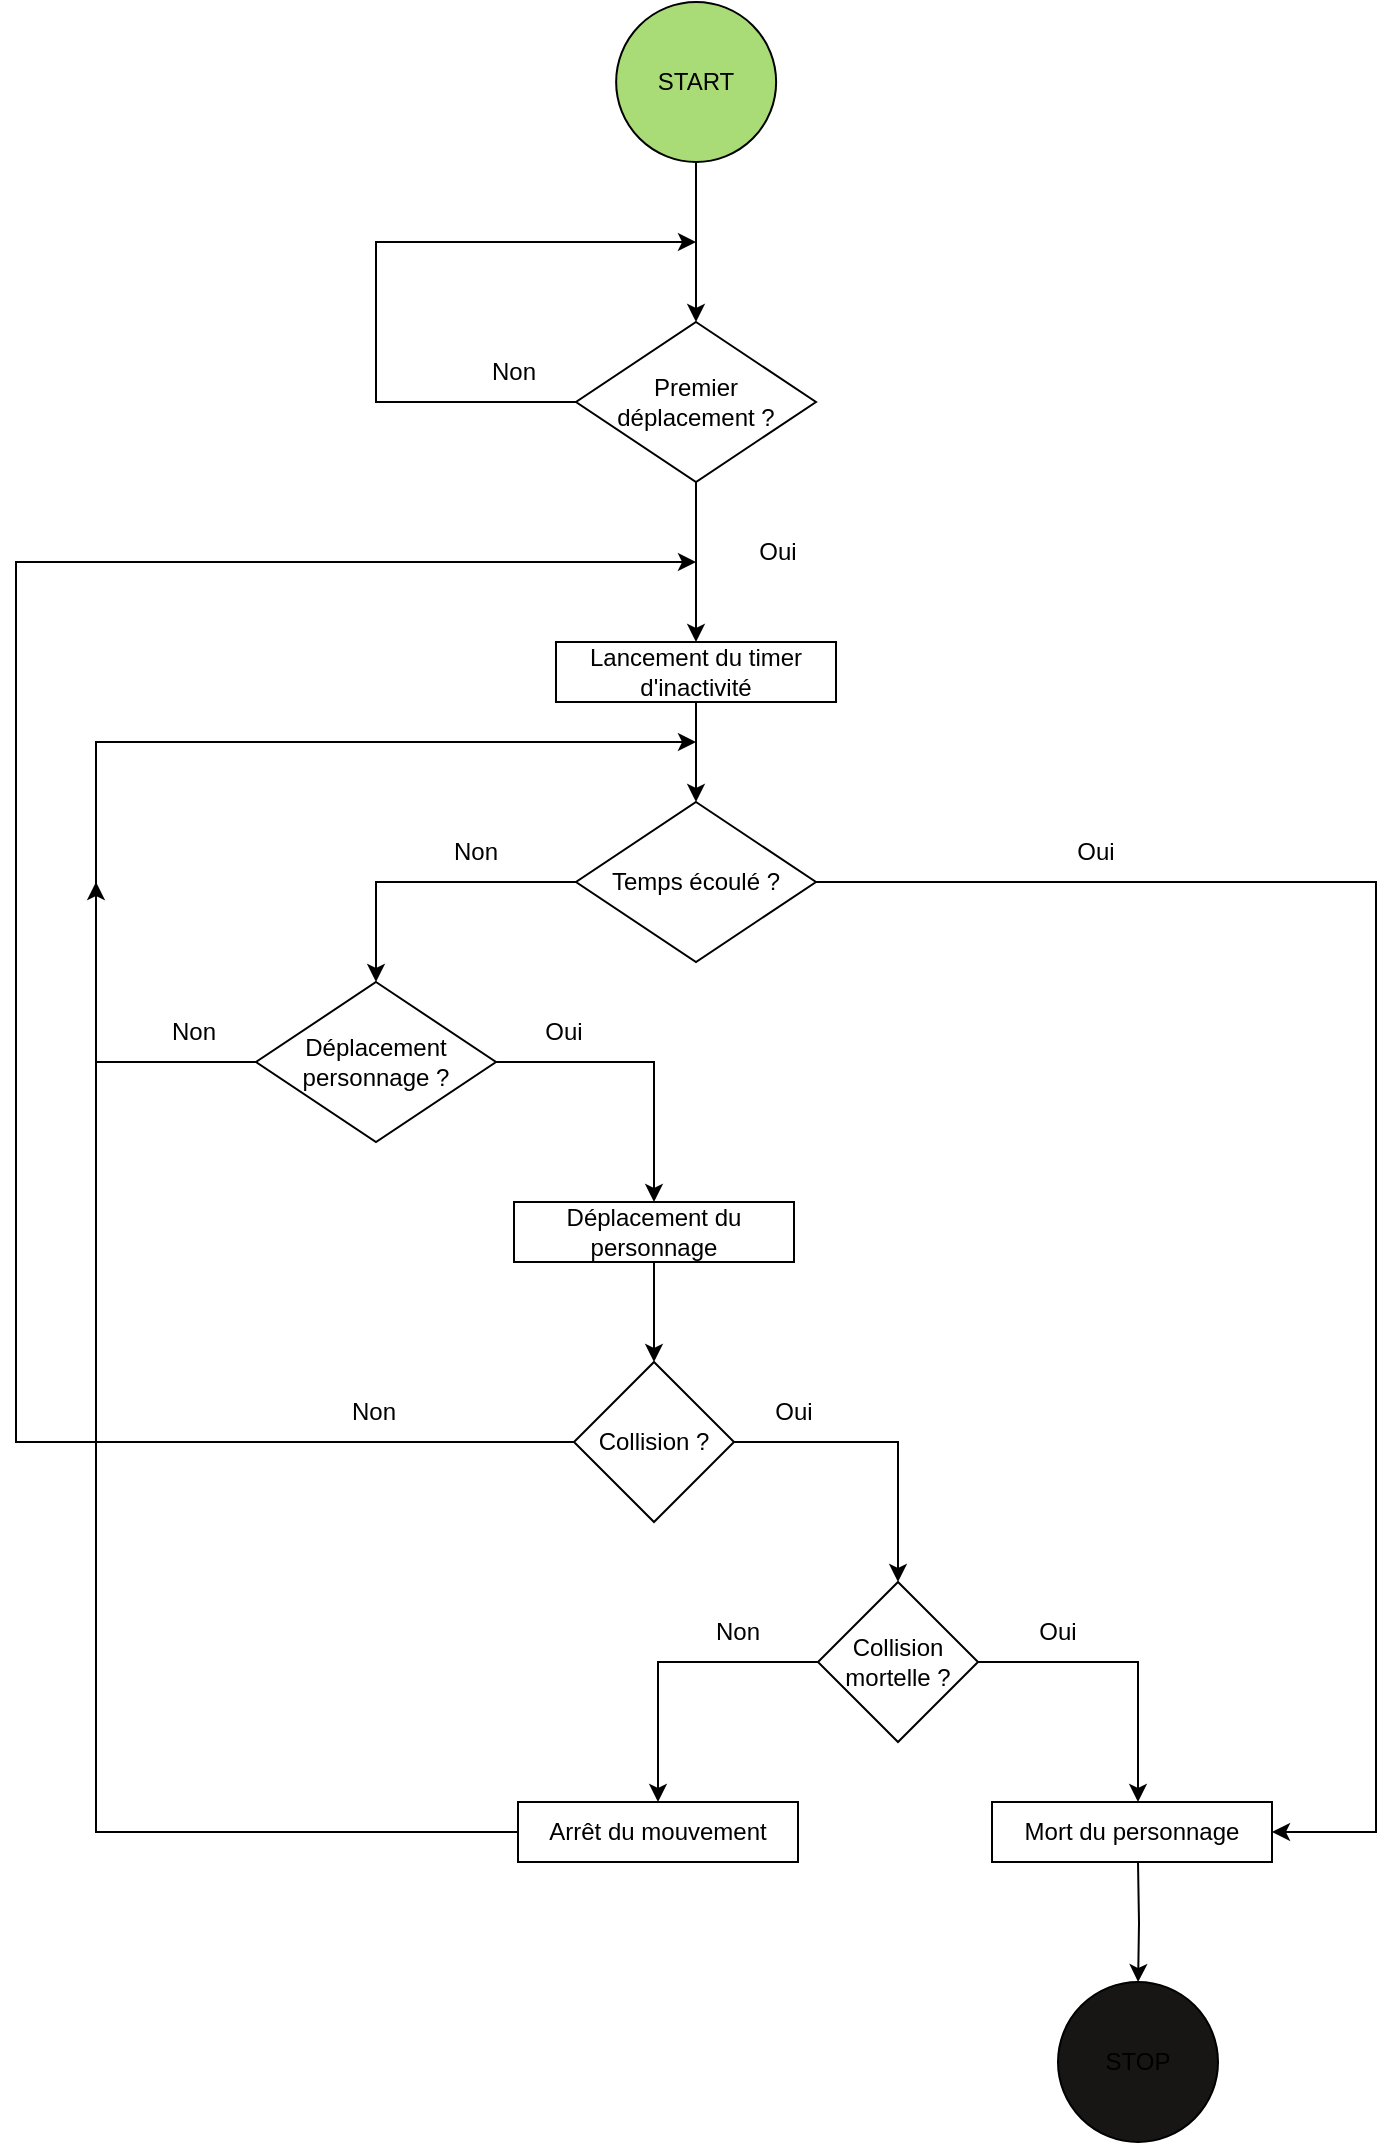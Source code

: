 <mxfile version="22.0.3" type="device">
  <diagram name="Crossy Road Activity Diagram" id="mzTvzYQNDdbLBxiP-pPE">
    <mxGraphModel dx="5050" dy="2484" grid="1" gridSize="10" guides="1" tooltips="1" connect="1" arrows="1" fold="1" page="1" pageScale="1" pageWidth="850" pageHeight="1100" math="0" shadow="0">
      <root>
        <mxCell id="0" />
        <mxCell id="1" parent="0" />
        <mxCell id="2" value="START" style="ellipse;whiteSpace=wrap;html=1;fillColor=#a9dc76;" parent="1" vertex="1" connectable="0">
          <mxGeometry x="-459.93" y="40" width="80" height="80" as="geometry" />
        </mxCell>
        <mxCell id="NTshPpQ2DxGWxjFmysOy-50" style="edgeStyle=orthogonalEdgeStyle;rounded=0;orthogonalLoop=1;jettySize=auto;html=1;exitX=0.5;exitY=1;exitDx=0;exitDy=0;entryX=0.5;entryY=0;entryDx=0;entryDy=0;" parent="1" source="NTshPpQ2DxGWxjFmysOy-18" target="SOC8IXd18K2EN3CSP1b0-2" edge="1">
          <mxGeometry relative="1" as="geometry">
            <mxPoint x="-401" y="700" as="targetPoint" />
          </mxGeometry>
        </mxCell>
        <mxCell id="NTshPpQ2DxGWxjFmysOy-18" value="Déplacement du personnage" style="text;whiteSpace=wrap;strokeColor=default;align=center;verticalAlign=middle;" parent="1" vertex="1">
          <mxGeometry x="-511" y="640" width="140" height="30" as="geometry" />
        </mxCell>
        <mxCell id="NTshPpQ2DxGWxjFmysOy-51" style="edgeStyle=orthogonalEdgeStyle;rounded=0;orthogonalLoop=1;jettySize=auto;html=1;exitX=0;exitY=0.5;exitDx=0;exitDy=0;entryX=0.5;entryY=0;entryDx=0;entryDy=0;" parent="1" target="NTshPpQ2DxGWxjFmysOy-37" edge="1">
          <mxGeometry relative="1" as="geometry">
            <mxPoint x="-359" y="870" as="sourcePoint" />
            <mxPoint x="-439" y="920" as="targetPoint" />
            <Array as="points">
              <mxPoint x="-439" y="870" />
            </Array>
          </mxGeometry>
        </mxCell>
        <mxCell id="NTshPpQ2DxGWxjFmysOy-53" style="edgeStyle=orthogonalEdgeStyle;rounded=0;orthogonalLoop=1;jettySize=auto;html=1;exitX=1;exitY=0.5;exitDx=0;exitDy=0;entryX=0.5;entryY=0;entryDx=0;entryDy=0;" parent="1" edge="1">
          <mxGeometry relative="1" as="geometry">
            <mxPoint x="-279" y="870" as="sourcePoint" />
            <mxPoint x="-199" y="940" as="targetPoint" />
            <Array as="points">
              <mxPoint x="-199" y="870" />
            </Array>
          </mxGeometry>
        </mxCell>
        <mxCell id="NTshPpQ2DxGWxjFmysOy-31" value="Collision mortelle ?" style="rhombus;whiteSpace=wrap;html=1;" parent="1" vertex="1">
          <mxGeometry x="-359" y="830" width="80" height="80" as="geometry" />
        </mxCell>
        <mxCell id="SOC8IXd18K2EN3CSP1b0-16" style="edgeStyle=orthogonalEdgeStyle;rounded=0;orthogonalLoop=1;jettySize=auto;html=1;exitX=0.5;exitY=1;exitDx=0;exitDy=0;" parent="1" edge="1">
          <mxGeometry relative="1" as="geometry">
            <mxPoint x="-198.947" y="1030" as="targetPoint" />
            <mxPoint x="-199" y="970" as="sourcePoint" />
          </mxGeometry>
        </mxCell>
        <mxCell id="NTshPpQ2DxGWxjFmysOy-33" value="Mort du personnage" style="text;whiteSpace=wrap;strokeColor=default;align=center;verticalAlign=middle;" parent="1" vertex="1">
          <mxGeometry x="-272" y="940" width="140" height="30" as="geometry" />
        </mxCell>
        <mxCell id="SOC8IXd18K2EN3CSP1b0-14" style="edgeStyle=orthogonalEdgeStyle;rounded=0;orthogonalLoop=1;jettySize=auto;html=1;exitX=0;exitY=0.5;exitDx=0;exitDy=0;" parent="1" source="NTshPpQ2DxGWxjFmysOy-37" edge="1">
          <mxGeometry relative="1" as="geometry">
            <mxPoint x="-720" y="480" as="targetPoint" />
            <Array as="points">
              <mxPoint x="-720" y="955" />
              <mxPoint x="-720" y="760" />
            </Array>
          </mxGeometry>
        </mxCell>
        <mxCell id="NTshPpQ2DxGWxjFmysOy-37" value="Arrêt du mouvement" style="text;whiteSpace=wrap;strokeColor=default;align=center;verticalAlign=middle;" parent="1" vertex="1">
          <mxGeometry x="-509" y="940" width="140" height="30" as="geometry" />
        </mxCell>
        <mxCell id="SOC8IXd18K2EN3CSP1b0-3" style="edgeStyle=orthogonalEdgeStyle;rounded=0;orthogonalLoop=1;jettySize=auto;html=1;exitX=1;exitY=0.5;exitDx=0;exitDy=0;entryX=0.5;entryY=0;entryDx=0;entryDy=0;" parent="1" source="SOC8IXd18K2EN3CSP1b0-2" target="NTshPpQ2DxGWxjFmysOy-31" edge="1">
          <mxGeometry relative="1" as="geometry" />
        </mxCell>
        <mxCell id="QPq4RUjLhZW1vZ7lkCmQ-19" style="edgeStyle=orthogonalEdgeStyle;rounded=0;orthogonalLoop=1;jettySize=auto;html=1;exitX=0;exitY=0.5;exitDx=0;exitDy=0;" parent="1" source="SOC8IXd18K2EN3CSP1b0-2" edge="1">
          <mxGeometry relative="1" as="geometry">
            <mxPoint x="-420" y="320" as="targetPoint" />
            <Array as="points">
              <mxPoint x="-760" y="760" />
              <mxPoint x="-760" y="320" />
              <mxPoint x="-420" y="320" />
            </Array>
          </mxGeometry>
        </mxCell>
        <mxCell id="SOC8IXd18K2EN3CSP1b0-2" value="Collision ?" style="rhombus;whiteSpace=wrap;html=1;" parent="1" vertex="1">
          <mxGeometry x="-481" y="720" width="80" height="80" as="geometry" />
        </mxCell>
        <mxCell id="SOC8IXd18K2EN3CSP1b0-10" value="Oui" style="text;whiteSpace=wrap;strokeColor=none;align=center;verticalAlign=middle;" parent="1" vertex="1">
          <mxGeometry x="-441" y="730" width="140" height="30" as="geometry" />
        </mxCell>
        <mxCell id="SOC8IXd18K2EN3CSP1b0-11" value="Non" style="text;whiteSpace=wrap;strokeColor=none;align=center;verticalAlign=middle;" parent="1" vertex="1">
          <mxGeometry x="-651" y="730" width="140" height="30" as="geometry" />
        </mxCell>
        <mxCell id="SOC8IXd18K2EN3CSP1b0-12" value="Oui" style="text;whiteSpace=wrap;strokeColor=none;align=center;verticalAlign=middle;" parent="1" vertex="1">
          <mxGeometry x="-309" y="840" width="140" height="30" as="geometry" />
        </mxCell>
        <mxCell id="SOC8IXd18K2EN3CSP1b0-13" value="Non" style="text;whiteSpace=wrap;strokeColor=none;align=center;verticalAlign=middle;" parent="1" vertex="1">
          <mxGeometry x="-469" y="840" width="140" height="30" as="geometry" />
        </mxCell>
        <mxCell id="SOC8IXd18K2EN3CSP1b0-15" value="STOP" style="ellipse;whiteSpace=wrap;html=1;fillColor=#171614;" parent="1" vertex="1" connectable="0">
          <mxGeometry x="-239" y="1030" width="80" height="80" as="geometry" />
        </mxCell>
        <mxCell id="QPq4RUjLhZW1vZ7lkCmQ-13" style="edgeStyle=orthogonalEdgeStyle;rounded=0;orthogonalLoop=1;jettySize=auto;html=1;exitX=0;exitY=0.5;exitDx=0;exitDy=0;entryX=0.5;entryY=0;entryDx=0;entryDy=0;" parent="1" source="QPq4RUjLhZW1vZ7lkCmQ-2" target="QPq4RUjLhZW1vZ7lkCmQ-12" edge="1">
          <mxGeometry relative="1" as="geometry" />
        </mxCell>
        <mxCell id="QPq4RUjLhZW1vZ7lkCmQ-2" value="Temps écoulé ?" style="rhombus;whiteSpace=wrap;html=1;" parent="1" vertex="1">
          <mxGeometry x="-480" y="440" width="120" height="80" as="geometry" />
        </mxCell>
        <mxCell id="QPq4RUjLhZW1vZ7lkCmQ-5" style="edgeStyle=orthogonalEdgeStyle;rounded=0;orthogonalLoop=1;jettySize=auto;html=1;exitX=0.5;exitY=1;exitDx=0;exitDy=0;entryX=0.5;entryY=0;entryDx=0;entryDy=0;" parent="1" source="QPq4RUjLhZW1vZ7lkCmQ-4" target="QPq4RUjLhZW1vZ7lkCmQ-2" edge="1">
          <mxGeometry relative="1" as="geometry" />
        </mxCell>
        <mxCell id="QPq4RUjLhZW1vZ7lkCmQ-4" value="Lancement du timer d&#39;inactivité" style="text;whiteSpace=wrap;strokeColor=default;align=center;verticalAlign=middle;" parent="1" vertex="1">
          <mxGeometry x="-490" y="360" width="140" height="30" as="geometry" />
        </mxCell>
        <mxCell id="QPq4RUjLhZW1vZ7lkCmQ-6" style="edgeStyle=orthogonalEdgeStyle;rounded=0;orthogonalLoop=1;jettySize=auto;html=1;exitX=1;exitY=0.5;exitDx=0;exitDy=0;entryX=1;entryY=0.5;entryDx=0;entryDy=0;" parent="1" target="NTshPpQ2DxGWxjFmysOy-33" edge="1">
          <mxGeometry relative="1" as="geometry">
            <mxPoint x="-360" y="480" as="sourcePoint" />
            <mxPoint x="150" y="560" as="targetPoint" />
            <Array as="points">
              <mxPoint x="-80" y="480" />
              <mxPoint x="-80" y="955" />
            </Array>
          </mxGeometry>
        </mxCell>
        <mxCell id="QPq4RUjLhZW1vZ7lkCmQ-9" value="Oui" style="text;whiteSpace=wrap;strokeColor=none;align=center;verticalAlign=middle;" parent="1" vertex="1">
          <mxGeometry x="-290" y="450" width="140" height="30" as="geometry" />
        </mxCell>
        <mxCell id="QPq4RUjLhZW1vZ7lkCmQ-16" style="edgeStyle=orthogonalEdgeStyle;rounded=0;orthogonalLoop=1;jettySize=auto;html=1;exitX=0;exitY=0.5;exitDx=0;exitDy=0;" parent="1" source="QPq4RUjLhZW1vZ7lkCmQ-12" edge="1">
          <mxGeometry relative="1" as="geometry">
            <mxPoint x="-420.0" y="410" as="targetPoint" />
            <Array as="points">
              <mxPoint x="-720" y="570" />
              <mxPoint x="-720" y="410" />
            </Array>
          </mxGeometry>
        </mxCell>
        <mxCell id="QPq4RUjLhZW1vZ7lkCmQ-18" style="edgeStyle=orthogonalEdgeStyle;rounded=0;orthogonalLoop=1;jettySize=auto;html=1;exitX=1;exitY=0.5;exitDx=0;exitDy=0;entryX=0.5;entryY=0;entryDx=0;entryDy=0;" parent="1" source="QPq4RUjLhZW1vZ7lkCmQ-12" target="NTshPpQ2DxGWxjFmysOy-18" edge="1">
          <mxGeometry relative="1" as="geometry" />
        </mxCell>
        <mxCell id="QPq4RUjLhZW1vZ7lkCmQ-12" value="Déplacement personnage ?" style="rhombus;whiteSpace=wrap;html=1;" parent="1" vertex="1">
          <mxGeometry x="-640" y="530" width="120" height="80" as="geometry" />
        </mxCell>
        <mxCell id="QPq4RUjLhZW1vZ7lkCmQ-15" value="Non" style="text;whiteSpace=wrap;strokeColor=none;align=center;verticalAlign=middle;" parent="1" vertex="1">
          <mxGeometry x="-600" y="450" width="140" height="30" as="geometry" />
        </mxCell>
        <mxCell id="QPq4RUjLhZW1vZ7lkCmQ-17" value="Non" style="text;whiteSpace=wrap;strokeColor=none;align=center;verticalAlign=middle;" parent="1" vertex="1">
          <mxGeometry x="-741" y="540" width="140" height="30" as="geometry" />
        </mxCell>
        <mxCell id="QPq4RUjLhZW1vZ7lkCmQ-20" value="Oui" style="text;whiteSpace=wrap;strokeColor=none;align=center;verticalAlign=middle;" parent="1" vertex="1">
          <mxGeometry x="-556" y="540" width="140" height="30" as="geometry" />
        </mxCell>
        <mxCell id="qtkTY8LqPuS8JdvmdI7l-3" style="edgeStyle=orthogonalEdgeStyle;rounded=0;orthogonalLoop=1;jettySize=auto;html=1;exitX=0.5;exitY=0;exitDx=0;exitDy=0;startArrow=classic;startFill=1;endArrow=none;endFill=0;" edge="1" parent="1" source="qtkTY8LqPuS8JdvmdI7l-2">
          <mxGeometry relative="1" as="geometry">
            <mxPoint x="-420" y="120" as="targetPoint" />
          </mxGeometry>
        </mxCell>
        <mxCell id="qtkTY8LqPuS8JdvmdI7l-4" style="edgeStyle=orthogonalEdgeStyle;rounded=0;orthogonalLoop=1;jettySize=auto;html=1;exitX=0.5;exitY=1;exitDx=0;exitDy=0;entryX=0.5;entryY=0;entryDx=0;entryDy=0;" edge="1" parent="1" source="qtkTY8LqPuS8JdvmdI7l-2" target="QPq4RUjLhZW1vZ7lkCmQ-4">
          <mxGeometry relative="1" as="geometry">
            <mxPoint x="-420.0" y="240" as="sourcePoint" />
          </mxGeometry>
        </mxCell>
        <mxCell id="qtkTY8LqPuS8JdvmdI7l-5" style="edgeStyle=orthogonalEdgeStyle;rounded=0;orthogonalLoop=1;jettySize=auto;html=1;exitX=0;exitY=0.5;exitDx=0;exitDy=0;" edge="1" parent="1" source="qtkTY8LqPuS8JdvmdI7l-2">
          <mxGeometry relative="1" as="geometry">
            <mxPoint x="-420" y="160" as="targetPoint" />
            <Array as="points">
              <mxPoint x="-580" y="240" />
              <mxPoint x="-580" y="160" />
              <mxPoint x="-420" y="160" />
            </Array>
          </mxGeometry>
        </mxCell>
        <mxCell id="qtkTY8LqPuS8JdvmdI7l-2" value="Premier &lt;br&gt;déplacement ?" style="rhombus;whiteSpace=wrap;html=1;" vertex="1" parent="1">
          <mxGeometry x="-480" y="200" width="120" height="80" as="geometry" />
        </mxCell>
        <mxCell id="qtkTY8LqPuS8JdvmdI7l-6" value="Non" style="text;whiteSpace=wrap;strokeColor=none;align=center;verticalAlign=middle;" vertex="1" parent="1">
          <mxGeometry x="-581" y="210" width="140" height="30" as="geometry" />
        </mxCell>
        <mxCell id="qtkTY8LqPuS8JdvmdI7l-7" value="Oui" style="text;whiteSpace=wrap;strokeColor=none;align=center;verticalAlign=middle;" vertex="1" parent="1">
          <mxGeometry x="-448.93" y="300" width="140" height="30" as="geometry" />
        </mxCell>
      </root>
    </mxGraphModel>
  </diagram>
</mxfile>
